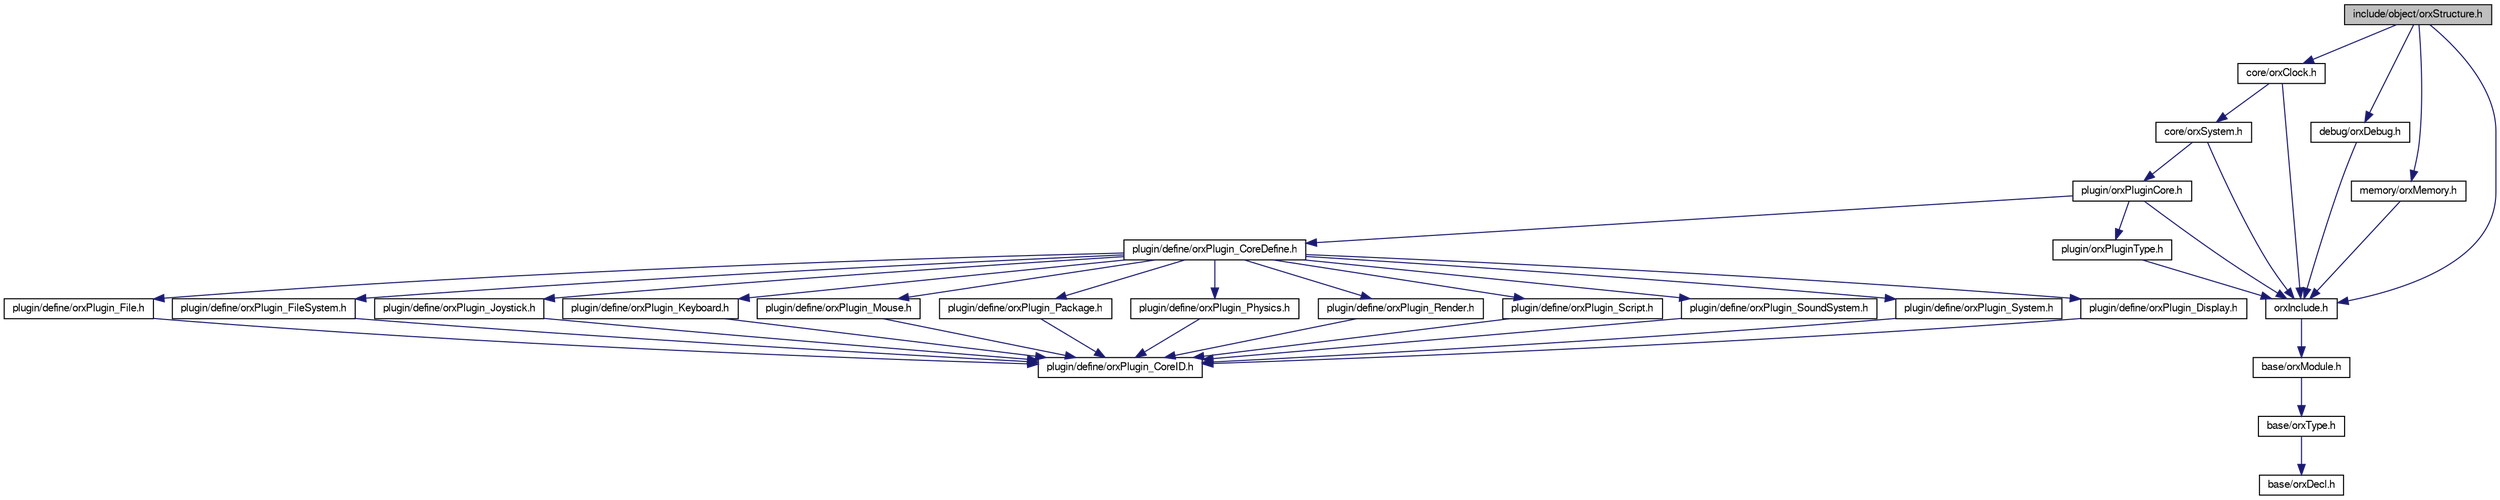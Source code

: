 digraph G
{
  bgcolor="transparent";
  edge [fontname="FreeSans",fontsize=10,labelfontname="FreeSans",labelfontsize=10];
  node [fontname="FreeSans",fontsize=10,shape=record];
  Node1 [label="include/object/orxStructure.h",height=0.2,width=0.4,color="black", fillcolor="grey75", style="filled" fontcolor="black"];
  Node1 -> Node2 [color="midnightblue",fontsize=10,style="solid",fontname="FreeSans"];
  Node2 [label="orxInclude.h",height=0.2,width=0.4,color="black",URL="$orx_include_8h.html"];
  Node2 -> Node3 [color="midnightblue",fontsize=10,style="solid",fontname="FreeSans"];
  Node3 [label="base/orxModule.h",height=0.2,width=0.4,color="black",URL="$orx_module_8h.html"];
  Node3 -> Node4 [color="midnightblue",fontsize=10,style="solid",fontname="FreeSans"];
  Node4 [label="base/orxType.h",height=0.2,width=0.4,color="black",URL="$orx_type_8h.html"];
  Node4 -> Node5 [color="midnightblue",fontsize=10,style="solid",fontname="FreeSans"];
  Node5 [label="base/orxDecl.h",height=0.2,width=0.4,color="black",URL="$orx_decl_8h.html"];
  Node1 -> Node6 [color="midnightblue",fontsize=10,style="solid",fontname="FreeSans"];
  Node6 [label="core/orxClock.h",height=0.2,width=0.4,color="black",URL="$orx_clock_8h.html"];
  Node6 -> Node2 [color="midnightblue",fontsize=10,style="solid",fontname="FreeSans"];
  Node6 -> Node7 [color="midnightblue",fontsize=10,style="solid",fontname="FreeSans"];
  Node7 [label="core/orxSystem.h",height=0.2,width=0.4,color="black",URL="$orx_system_8h.html"];
  Node7 -> Node2 [color="midnightblue",fontsize=10,style="solid",fontname="FreeSans"];
  Node7 -> Node8 [color="midnightblue",fontsize=10,style="solid",fontname="FreeSans"];
  Node8 [label="plugin/orxPluginCore.h",height=0.2,width=0.4,color="black",URL="$orx_plugin_core_8h.html"];
  Node8 -> Node2 [color="midnightblue",fontsize=10,style="solid",fontname="FreeSans"];
  Node8 -> Node9 [color="midnightblue",fontsize=10,style="solid",fontname="FreeSans"];
  Node9 [label="plugin/orxPluginType.h",height=0.2,width=0.4,color="black",URL="$orx_plugin_type_8h.html"];
  Node9 -> Node2 [color="midnightblue",fontsize=10,style="solid",fontname="FreeSans"];
  Node8 -> Node10 [color="midnightblue",fontsize=10,style="solid",fontname="FreeSans"];
  Node10 [label="plugin/define/orxPlugin_CoreDefine.h",height=0.2,width=0.4,color="black",URL="$orx_plugin___core_define_8h.html"];
  Node10 -> Node11 [color="midnightblue",fontsize=10,style="solid",fontname="FreeSans"];
  Node11 [label="plugin/define/orxPlugin_Display.h",height=0.2,width=0.4,color="black",URL="$orx_plugin___display_8h.html"];
  Node11 -> Node12 [color="midnightblue",fontsize=10,style="solid",fontname="FreeSans"];
  Node12 [label="plugin/define/orxPlugin_CoreID.h",height=0.2,width=0.4,color="black",URL="$orx_plugin___core_i_d_8h.html"];
  Node10 -> Node13 [color="midnightblue",fontsize=10,style="solid",fontname="FreeSans"];
  Node13 [label="plugin/define/orxPlugin_File.h",height=0.2,width=0.4,color="black",URL="$orx_plugin___file_8h.html"];
  Node13 -> Node12 [color="midnightblue",fontsize=10,style="solid",fontname="FreeSans"];
  Node10 -> Node14 [color="midnightblue",fontsize=10,style="solid",fontname="FreeSans"];
  Node14 [label="plugin/define/orxPlugin_FileSystem.h",height=0.2,width=0.4,color="black",URL="$orx_plugin___file_system_8h.html"];
  Node14 -> Node12 [color="midnightblue",fontsize=10,style="solid",fontname="FreeSans"];
  Node10 -> Node15 [color="midnightblue",fontsize=10,style="solid",fontname="FreeSans"];
  Node15 [label="plugin/define/orxPlugin_Joystick.h",height=0.2,width=0.4,color="black",URL="$orx_plugin___joystick_8h.html"];
  Node15 -> Node12 [color="midnightblue",fontsize=10,style="solid",fontname="FreeSans"];
  Node10 -> Node16 [color="midnightblue",fontsize=10,style="solid",fontname="FreeSans"];
  Node16 [label="plugin/define/orxPlugin_Keyboard.h",height=0.2,width=0.4,color="black",URL="$orx_plugin___keyboard_8h.html"];
  Node16 -> Node12 [color="midnightblue",fontsize=10,style="solid",fontname="FreeSans"];
  Node10 -> Node17 [color="midnightblue",fontsize=10,style="solid",fontname="FreeSans"];
  Node17 [label="plugin/define/orxPlugin_Mouse.h",height=0.2,width=0.4,color="black",URL="$orx_plugin___mouse_8h.html"];
  Node17 -> Node12 [color="midnightblue",fontsize=10,style="solid",fontname="FreeSans"];
  Node10 -> Node18 [color="midnightblue",fontsize=10,style="solid",fontname="FreeSans"];
  Node18 [label="plugin/define/orxPlugin_Package.h",height=0.2,width=0.4,color="black",URL="$orx_plugin___package_8h.html"];
  Node18 -> Node12 [color="midnightblue",fontsize=10,style="solid",fontname="FreeSans"];
  Node10 -> Node19 [color="midnightblue",fontsize=10,style="solid",fontname="FreeSans"];
  Node19 [label="plugin/define/orxPlugin_Physics.h",height=0.2,width=0.4,color="black",URL="$orx_plugin___physics_8h.html"];
  Node19 -> Node12 [color="midnightblue",fontsize=10,style="solid",fontname="FreeSans"];
  Node10 -> Node20 [color="midnightblue",fontsize=10,style="solid",fontname="FreeSans"];
  Node20 [label="plugin/define/orxPlugin_Render.h",height=0.2,width=0.4,color="black",URL="$orx_plugin___render_8h.html"];
  Node20 -> Node12 [color="midnightblue",fontsize=10,style="solid",fontname="FreeSans"];
  Node10 -> Node21 [color="midnightblue",fontsize=10,style="solid",fontname="FreeSans"];
  Node21 [label="plugin/define/orxPlugin_Script.h",height=0.2,width=0.4,color="black",URL="$orx_plugin___script_8h.html"];
  Node21 -> Node12 [color="midnightblue",fontsize=10,style="solid",fontname="FreeSans"];
  Node10 -> Node22 [color="midnightblue",fontsize=10,style="solid",fontname="FreeSans"];
  Node22 [label="plugin/define/orxPlugin_SoundSystem.h",height=0.2,width=0.4,color="black",URL="$orx_plugin___sound_system_8h.html"];
  Node22 -> Node12 [color="midnightblue",fontsize=10,style="solid",fontname="FreeSans"];
  Node10 -> Node23 [color="midnightblue",fontsize=10,style="solid",fontname="FreeSans"];
  Node23 [label="plugin/define/orxPlugin_System.h",height=0.2,width=0.4,color="black",URL="$orx_plugin___system_8h.html"];
  Node23 -> Node12 [color="midnightblue",fontsize=10,style="solid",fontname="FreeSans"];
  Node1 -> Node24 [color="midnightblue",fontsize=10,style="solid",fontname="FreeSans"];
  Node24 [label="debug/orxDebug.h",height=0.2,width=0.4,color="black",URL="$orx_debug_8h.html"];
  Node24 -> Node2 [color="midnightblue",fontsize=10,style="solid",fontname="FreeSans"];
  Node1 -> Node25 [color="midnightblue",fontsize=10,style="solid",fontname="FreeSans"];
  Node25 [label="memory/orxMemory.h",height=0.2,width=0.4,color="black",URL="$orx_memory_8h.html"];
  Node25 -> Node2 [color="midnightblue",fontsize=10,style="solid",fontname="FreeSans"];
}
